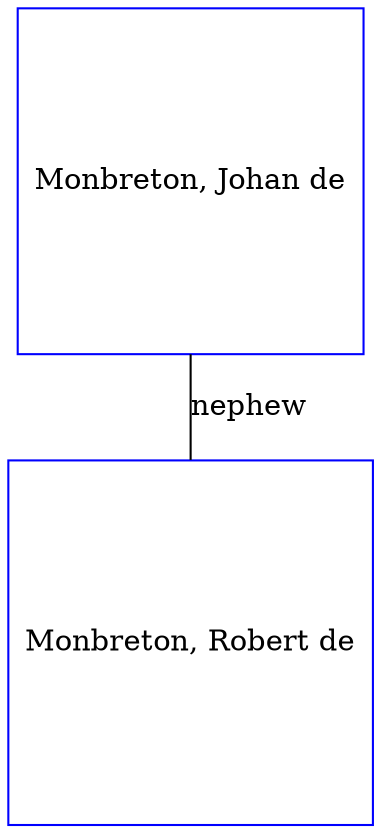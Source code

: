 digraph D {
    edge [dir=none];    node [shape=box];    "016360"   [label="Monbreton, Robert de", shape=box, regular=1, color="blue"] ;
"016359"   [label="Monbreton, Johan de", shape=box, regular=1, color="blue"] ;
016359->016360 [label="nephew", arrowsize=0.0]; 
}